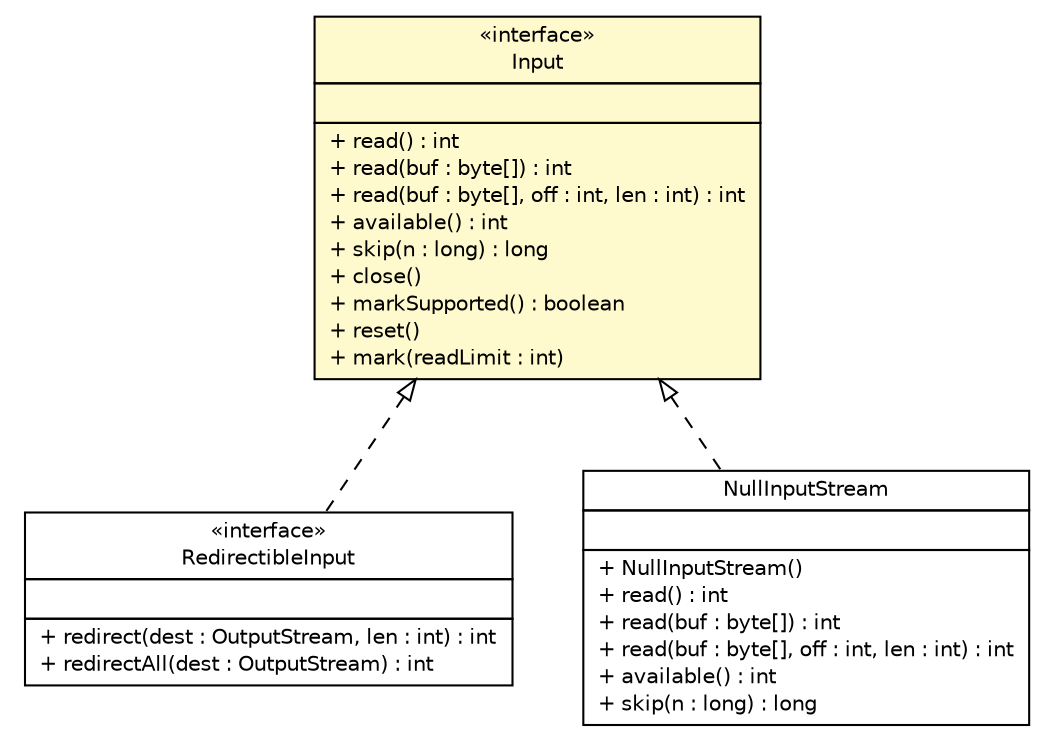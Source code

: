 #!/usr/local/bin/dot
#
# Class diagram 
# Generated by UMLGraph version R5_6 (http://www.umlgraph.org/)
#

digraph G {
	edge [fontname="Helvetica",fontsize=10,labelfontname="Helvetica",labelfontsize=10];
	node [fontname="Helvetica",fontsize=10,shape=plaintext];
	nodesep=0.25;
	ranksep=0.5;
	// sorcer.util.exec.RedirectibleInput
	c176298 [label=<<table title="sorcer.util.exec.RedirectibleInput" border="0" cellborder="1" cellspacing="0" cellpadding="2" port="p" href="./RedirectibleInput.html">
		<tr><td><table border="0" cellspacing="0" cellpadding="1">
<tr><td align="center" balign="center"> &#171;interface&#187; </td></tr>
<tr><td align="center" balign="center"> RedirectibleInput </td></tr>
		</table></td></tr>
		<tr><td><table border="0" cellspacing="0" cellpadding="1">
<tr><td align="left" balign="left">  </td></tr>
		</table></td></tr>
		<tr><td><table border="0" cellspacing="0" cellpadding="1">
<tr><td align="left" balign="left"> + redirect(dest : OutputStream, len : int) : int </td></tr>
<tr><td align="left" balign="left"> + redirectAll(dest : OutputStream) : int </td></tr>
		</table></td></tr>
		</table>>, URL="./RedirectibleInput.html", fontname="Helvetica", fontcolor="black", fontsize=10.0];
	// sorcer.util.exec.NullInputStream
	c176299 [label=<<table title="sorcer.util.exec.NullInputStream" border="0" cellborder="1" cellspacing="0" cellpadding="2" port="p" href="./NullInputStream.html">
		<tr><td><table border="0" cellspacing="0" cellpadding="1">
<tr><td align="center" balign="center"> NullInputStream </td></tr>
		</table></td></tr>
		<tr><td><table border="0" cellspacing="0" cellpadding="1">
<tr><td align="left" balign="left">  </td></tr>
		</table></td></tr>
		<tr><td><table border="0" cellspacing="0" cellpadding="1">
<tr><td align="left" balign="left"> + NullInputStream() </td></tr>
<tr><td align="left" balign="left"> + read() : int </td></tr>
<tr><td align="left" balign="left"> + read(buf : byte[]) : int </td></tr>
<tr><td align="left" balign="left"> + read(buf : byte[], off : int, len : int) : int </td></tr>
<tr><td align="left" balign="left"> + available() : int </td></tr>
<tr><td align="left" balign="left"> + skip(n : long) : long </td></tr>
		</table></td></tr>
		</table>>, URL="./NullInputStream.html", fontname="Helvetica", fontcolor="black", fontsize=10.0];
	// sorcer.util.exec.Input
	c176300 [label=<<table title="sorcer.util.exec.Input" border="0" cellborder="1" cellspacing="0" cellpadding="2" port="p" bgcolor="lemonChiffon" href="./Input.html">
		<tr><td><table border="0" cellspacing="0" cellpadding="1">
<tr><td align="center" balign="center"> &#171;interface&#187; </td></tr>
<tr><td align="center" balign="center"> Input </td></tr>
		</table></td></tr>
		<tr><td><table border="0" cellspacing="0" cellpadding="1">
<tr><td align="left" balign="left">  </td></tr>
		</table></td></tr>
		<tr><td><table border="0" cellspacing="0" cellpadding="1">
<tr><td align="left" balign="left"> + read() : int </td></tr>
<tr><td align="left" balign="left"> + read(buf : byte[]) : int </td></tr>
<tr><td align="left" balign="left"> + read(buf : byte[], off : int, len : int) : int </td></tr>
<tr><td align="left" balign="left"> + available() : int </td></tr>
<tr><td align="left" balign="left"> + skip(n : long) : long </td></tr>
<tr><td align="left" balign="left"> + close() </td></tr>
<tr><td align="left" balign="left"> + markSupported() : boolean </td></tr>
<tr><td align="left" balign="left"> + reset() </td></tr>
<tr><td align="left" balign="left"> + mark(readLimit : int) </td></tr>
		</table></td></tr>
		</table>>, URL="./Input.html", fontname="Helvetica", fontcolor="black", fontsize=10.0];
	//sorcer.util.exec.RedirectibleInput implements sorcer.util.exec.Input
	c176300:p -> c176298:p [dir=back,arrowtail=empty,style=dashed];
	//sorcer.util.exec.NullInputStream implements sorcer.util.exec.Input
	c176300:p -> c176299:p [dir=back,arrowtail=empty,style=dashed];
}

